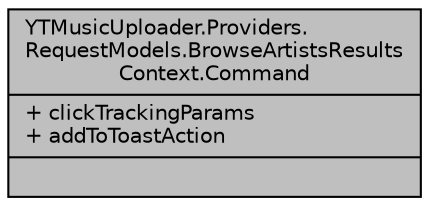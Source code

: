 digraph "YTMusicUploader.Providers.RequestModels.BrowseArtistsResultsContext.Command"
{
 // LATEX_PDF_SIZE
  edge [fontname="Helvetica",fontsize="10",labelfontname="Helvetica",labelfontsize="10"];
  node [fontname="Helvetica",fontsize="10",shape=record];
  Node1 [label="{YTMusicUploader.Providers.\lRequestModels.BrowseArtistsResults\lContext.Command\n|+ clickTrackingParams\l+ addToToastAction\l|}",height=0.2,width=0.4,color="black", fillcolor="grey75", style="filled", fontcolor="black",tooltip=" "];
}
